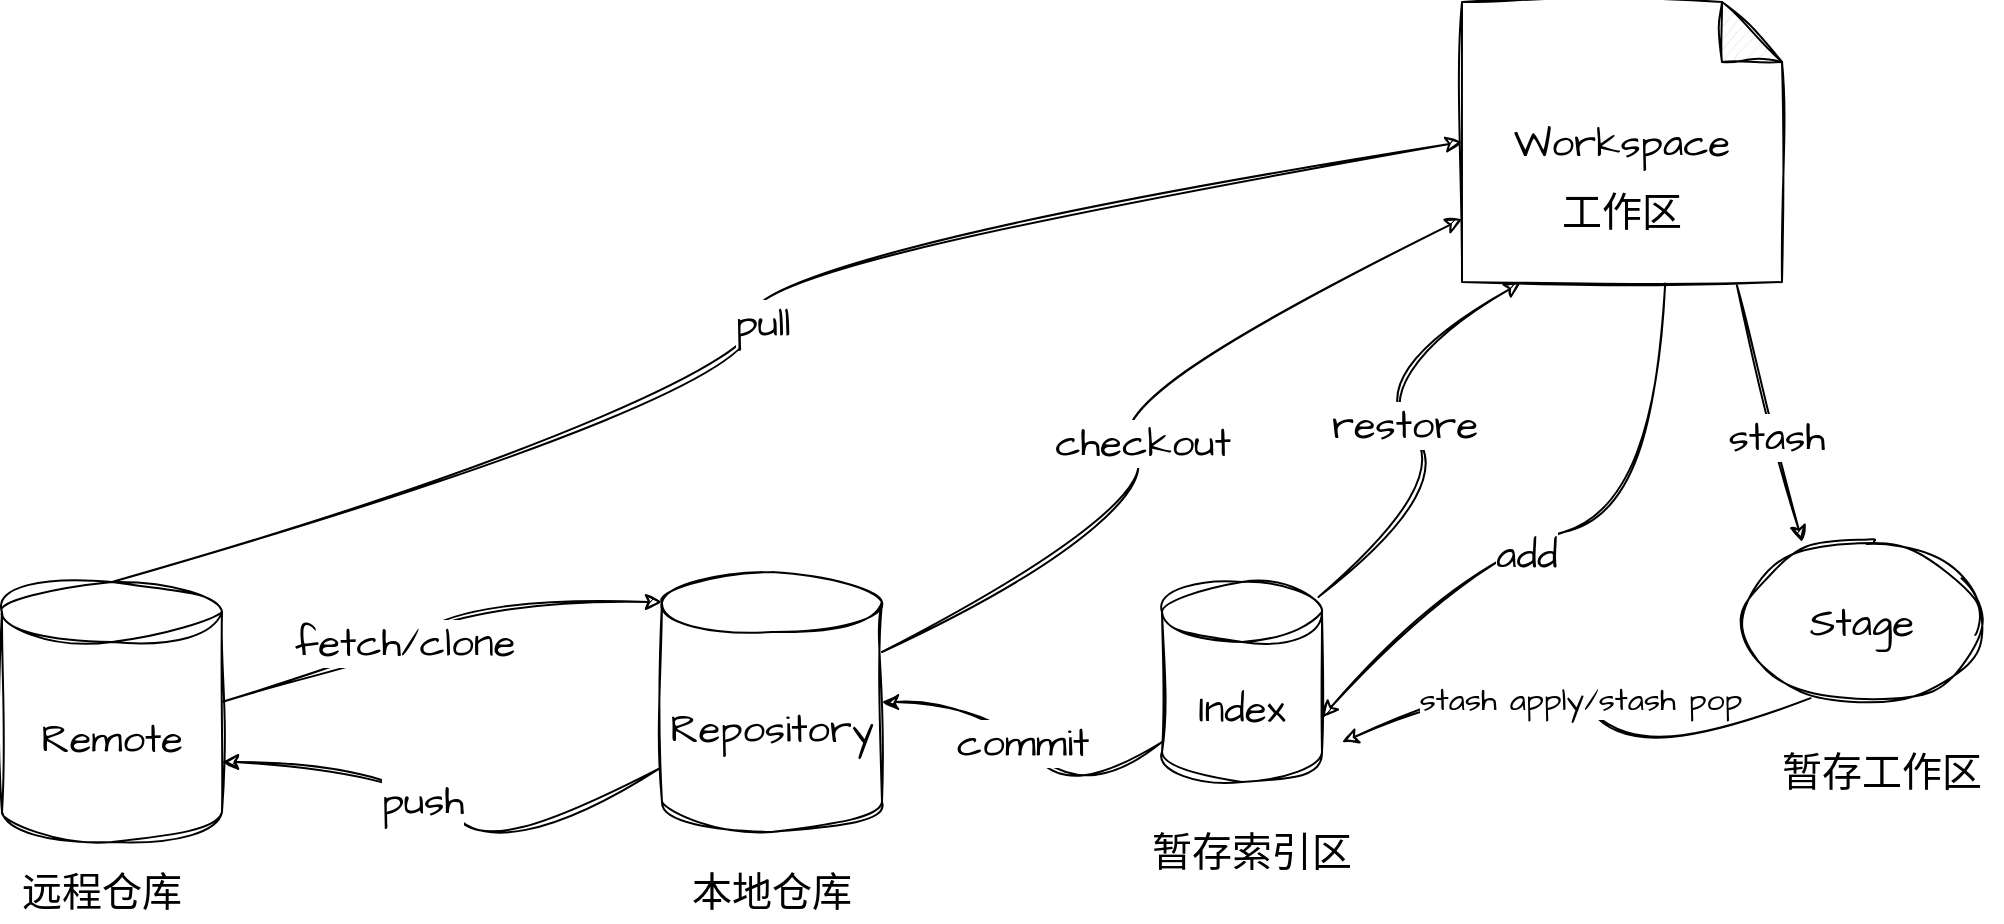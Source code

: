 <mxfile>
    <diagram id="Z5890iHaOlJqOxT_fTK_" name="Page-1">
        <mxGraphModel dx="2839" dy="1265" grid="1" gridSize="10" guides="1" tooltips="1" connect="1" arrows="1" fold="1" page="1" pageScale="1" pageWidth="850" pageHeight="1100" math="0" shadow="0">
            <root>
                <mxCell id="0"/>
                <mxCell id="1" parent="0"/>
                <mxCell id="83" value="" style="group" vertex="1" connectable="0" parent="1">
                    <mxGeometry x="-780" y="40" width="1000" height="460" as="geometry"/>
                </mxCell>
                <mxCell id="2" value="Remote" style="shape=cylinder3;whiteSpace=wrap;html=1;boundedLbl=1;backgroundOutline=1;size=15;shadow=0;sketch=1;hachureGap=4;jiggle=2;curveFitting=1;fontFamily=Architects Daughter;fontSource=https%3A%2F%2Ffonts.googleapis.com%2Fcss%3Ffamily%3DArchitects%2BDaughter;fontSize=20;" vertex="1" parent="83">
                    <mxGeometry y="290" width="110" height="130" as="geometry"/>
                </mxCell>
                <mxCell id="3" value="Repository" style="shape=cylinder3;whiteSpace=wrap;html=1;boundedLbl=1;backgroundOutline=1;size=15;shadow=0;sketch=1;hachureGap=4;jiggle=2;curveFitting=1;fontFamily=Architects Daughter;fontSource=https%3A%2F%2Ffonts.googleapis.com%2Fcss%3Ffamily%3DArchitects%2BDaughter;fontSize=20;" vertex="1" parent="83">
                    <mxGeometry x="330" y="285" width="110" height="130" as="geometry"/>
                </mxCell>
                <mxCell id="4" value="Index" style="shape=cylinder3;whiteSpace=wrap;html=1;boundedLbl=1;backgroundOutline=1;size=15;shadow=0;sketch=1;hachureGap=4;jiggle=2;curveFitting=1;fontFamily=Architects Daughter;fontSource=https%3A%2F%2Ffonts.googleapis.com%2Fcss%3Ffamily%3DArchitects%2BDaughter;fontSize=20;" vertex="1" parent="83">
                    <mxGeometry x="580" y="290" width="80" height="100" as="geometry"/>
                </mxCell>
                <mxCell id="6" value="Stage" style="ellipse;whiteSpace=wrap;html=1;shadow=0;sketch=1;hachureGap=4;jiggle=2;curveFitting=1;fontFamily=Architects Daughter;fontSource=https%3A%2F%2Ffonts.googleapis.com%2Fcss%3Ffamily%3DArchitects%2BDaughter;fontSize=20;" vertex="1" parent="83">
                    <mxGeometry x="870" y="270" width="120" height="80" as="geometry"/>
                </mxCell>
                <mxCell id="7" value="Workspace" style="shape=note;whiteSpace=wrap;html=1;backgroundOutline=1;darkOpacity=0.05;shadow=0;sketch=1;hachureGap=4;jiggle=2;curveFitting=1;fontFamily=Architects Daughter;fontSource=https%3A%2F%2Ffonts.googleapis.com%2Fcss%3Ffamily%3DArchitects%2BDaughter;fontSize=20;" vertex="1" parent="83">
                    <mxGeometry x="730" width="160" height="140" as="geometry"/>
                </mxCell>
                <mxCell id="10" value="" style="curved=1;endArrow=classic;html=1;sketch=1;hachureGap=4;jiggle=2;curveFitting=1;fontFamily=Architects Daughter;fontSource=https%3A%2F%2Ffonts.googleapis.com%2Fcss%3Ffamily%3DArchitects%2BDaughter;fontSize=16;entryX=0;entryY=0.5;entryDx=0;entryDy=0;entryPerimeter=0;exitX=0.5;exitY=0;exitDx=0;exitDy=0;exitPerimeter=0;" edge="1" parent="83" source="2" target="7">
                    <mxGeometry width="50" height="50" relative="1" as="geometry">
                        <mxPoint x="340" y="190" as="sourcePoint"/>
                        <mxPoint x="390" y="140" as="targetPoint"/>
                        <Array as="points">
                            <mxPoint x="390" y="190"/>
                            <mxPoint x="360" y="130"/>
                        </Array>
                    </mxGeometry>
                </mxCell>
                <mxCell id="11" value="pull" style="edgeLabel;html=1;align=center;verticalAlign=middle;resizable=0;points=[];fontSize=20;fontFamily=Architects Daughter;" vertex="1" connectable="0" parent="10">
                    <mxGeometry x="-0.1" y="23" relative="1" as="geometry">
                        <mxPoint x="13" y="-35" as="offset"/>
                    </mxGeometry>
                </mxCell>
                <mxCell id="13" value="" style="curved=1;endArrow=classic;html=1;sketch=1;hachureGap=4;jiggle=2;curveFitting=1;fontFamily=Architects Daughter;fontSource=https%3A%2F%2Ffonts.googleapis.com%2Fcss%3Ffamily%3DArchitects%2BDaughter;fontSize=16;entryX=0;entryY=0;entryDx=0;entryDy=15;entryPerimeter=0;" edge="1" parent="83" target="3">
                    <mxGeometry width="50" height="50" relative="1" as="geometry">
                        <mxPoint x="110" y="350" as="sourcePoint"/>
                        <mxPoint x="210" y="290" as="targetPoint"/>
                        <Array as="points">
                            <mxPoint x="190" y="330"/>
                            <mxPoint x="230" y="300"/>
                        </Array>
                    </mxGeometry>
                </mxCell>
                <mxCell id="68" value="fetch/clone" style="edgeLabel;html=1;align=center;verticalAlign=middle;resizable=0;points=[];fontSize=20;fontFamily=Architects Daughter;" vertex="1" connectable="0" parent="13">
                    <mxGeometry x="0.739" relative="1" as="geometry">
                        <mxPoint x="-99" y="20" as="offset"/>
                    </mxGeometry>
                </mxCell>
                <mxCell id="27" value="" style="curved=1;endArrow=classic;html=1;sketch=1;hachureGap=4;jiggle=2;curveFitting=1;fontFamily=Architects Daughter;fontSource=https%3A%2F%2Ffonts.googleapis.com%2Fcss%3Ffamily%3DArchitects%2BDaughter;fontSize=16;exitX=-0.009;exitY=0.754;exitDx=0;exitDy=0;exitPerimeter=0;entryX=1;entryY=0;entryDx=0;entryDy=90;entryPerimeter=0;" edge="1" parent="83" source="3" target="2">
                    <mxGeometry width="50" height="50" relative="1" as="geometry">
                        <mxPoint x="200" y="430" as="sourcePoint"/>
                        <mxPoint x="250" y="380" as="targetPoint"/>
                        <Array as="points">
                            <mxPoint x="250" y="430"/>
                            <mxPoint x="200" y="380"/>
                        </Array>
                    </mxGeometry>
                </mxCell>
                <mxCell id="69" value="push" style="edgeLabel;html=1;align=center;verticalAlign=middle;resizable=0;points=[];fontSize=20;fontFamily=Architects Daughter;" vertex="1" connectable="0" parent="27">
                    <mxGeometry x="-0.761" relative="1" as="geometry">
                        <mxPoint x="-93" as="offset"/>
                    </mxGeometry>
                </mxCell>
                <mxCell id="31" value="" style="curved=1;endArrow=classic;html=1;sketch=1;hachureGap=4;jiggle=2;curveFitting=1;fontFamily=Architects Daughter;fontSource=https%3A%2F%2Ffonts.googleapis.com%2Fcss%3Ffamily%3DArchitects%2BDaughter;fontSize=16;entryX=1;entryY=0.5;entryDx=0;entryDy=0;entryPerimeter=0;" edge="1" parent="83" source="4" target="3">
                    <mxGeometry width="50" height="50" relative="1" as="geometry">
                        <mxPoint x="490" y="400" as="sourcePoint"/>
                        <mxPoint x="540" y="350" as="targetPoint"/>
                        <Array as="points">
                            <mxPoint x="540" y="400"/>
                            <mxPoint x="490" y="350"/>
                        </Array>
                    </mxGeometry>
                </mxCell>
                <mxCell id="67" value="commit" style="edgeLabel;html=1;align=center;verticalAlign=middle;resizable=0;points=[];fontSize=20;fontFamily=Architects Daughter;" vertex="1" connectable="0" parent="31">
                    <mxGeometry x="-0.203" y="-1" relative="1" as="geometry">
                        <mxPoint x="-18" y="-17" as="offset"/>
                    </mxGeometry>
                </mxCell>
                <mxCell id="60" value="" style="curved=1;endArrow=classic;html=1;sketch=1;hachureGap=4;jiggle=2;curveFitting=1;fontFamily=Architects Daughter;fontSource=https%3A%2F%2Ffonts.googleapis.com%2Fcss%3Ffamily%3DArchitects%2BDaughter;fontSize=16;entryX=1;entryY=0;entryDx=0;entryDy=67.5;entryPerimeter=0;exitX=0.635;exitY=1.005;exitDx=0;exitDy=0;exitPerimeter=0;" edge="1" parent="83" source="7" target="4">
                    <mxGeometry width="50" height="50" relative="1" as="geometry">
                        <mxPoint x="770" y="290" as="sourcePoint"/>
                        <mxPoint x="820" y="240" as="targetPoint"/>
                        <Array as="points">
                            <mxPoint x="832" y="250"/>
                            <mxPoint x="730" y="280"/>
                        </Array>
                    </mxGeometry>
                </mxCell>
                <mxCell id="61" value="add" style="edgeLabel;html=1;align=center;verticalAlign=middle;resizable=0;points=[];fontSize=20;fontFamily=Architects Daughter;" vertex="1" connectable="0" parent="60">
                    <mxGeometry x="0.146" y="5" relative="1" as="geometry">
                        <mxPoint as="offset"/>
                    </mxGeometry>
                </mxCell>
                <mxCell id="63" value="" style="endArrow=classic;html=1;sketch=1;hachureGap=4;jiggle=2;curveFitting=1;fontFamily=Architects Daughter;fontSource=https%3A%2F%2Ffonts.googleapis.com%2Fcss%3Ffamily%3DArchitects%2BDaughter;fontSize=16;entryX=0.25;entryY=0;entryDx=0;entryDy=0;entryPerimeter=0;exitX=0.859;exitY=1.012;exitDx=0;exitDy=0;exitPerimeter=0;" edge="1" parent="83" source="7" target="6">
                    <mxGeometry width="50" height="50" relative="1" as="geometry">
                        <mxPoint x="710" y="180" as="sourcePoint"/>
                        <mxPoint x="760" y="130" as="targetPoint"/>
                    </mxGeometry>
                </mxCell>
                <mxCell id="64" value="stash" style="edgeLabel;html=1;align=center;verticalAlign=middle;resizable=0;points=[];fontSize=20;fontFamily=Architects Daughter;" vertex="1" connectable="0" parent="63">
                    <mxGeometry x="0.166" relative="1" as="geometry">
                        <mxPoint as="offset"/>
                    </mxGeometry>
                </mxCell>
                <mxCell id="66" value="stash apply/stash pop" style="curved=1;endArrow=classic;html=1;sketch=1;hachureGap=4;jiggle=2;curveFitting=1;fontFamily=Architects Daughter;fontSource=https%3A%2F%2Ffonts.googleapis.com%2Fcss%3Ffamily%3DArchitects%2BDaughter;fontSize=16;exitX=0.286;exitY=0.976;exitDx=0;exitDy=0;exitPerimeter=0;" edge="1" parent="83" source="6">
                    <mxGeometry width="50" height="50" relative="1" as="geometry">
                        <mxPoint x="770" y="380" as="sourcePoint"/>
                        <mxPoint x="670" y="370" as="targetPoint"/>
                        <Array as="points">
                            <mxPoint x="820" y="380"/>
                            <mxPoint x="770" y="330"/>
                        </Array>
                    </mxGeometry>
                </mxCell>
                <mxCell id="72" value="远程仓库" style="text;html=1;strokeColor=none;fillColor=none;align=center;verticalAlign=middle;whiteSpace=wrap;rounded=0;shadow=0;sketch=1;hachureGap=4;jiggle=2;curveFitting=1;fontFamily=Architects Daughter;fontSource=https%3A%2F%2Ffonts.googleapis.com%2Fcss%3Ffamily%3DArchitects%2BDaughter;fontSize=20;" vertex="1" parent="83">
                    <mxGeometry y="430" width="100" height="30" as="geometry"/>
                </mxCell>
                <mxCell id="73" value="本地仓库" style="text;html=1;strokeColor=none;fillColor=none;align=center;verticalAlign=middle;whiteSpace=wrap;rounded=0;shadow=0;sketch=1;hachureGap=4;jiggle=2;curveFitting=1;fontFamily=Architects Daughter;fontSource=https%3A%2F%2Ffonts.googleapis.com%2Fcss%3Ffamily%3DArchitects%2BDaughter;fontSize=20;" vertex="1" parent="83">
                    <mxGeometry x="335" y="430" width="100" height="30" as="geometry"/>
                </mxCell>
                <mxCell id="74" value="暂存索引区" style="text;html=1;strokeColor=none;fillColor=none;align=center;verticalAlign=middle;whiteSpace=wrap;rounded=0;shadow=0;sketch=1;hachureGap=4;jiggle=2;curveFitting=1;fontFamily=Architects Daughter;fontSource=https%3A%2F%2Ffonts.googleapis.com%2Fcss%3Ffamily%3DArchitects%2BDaughter;fontSize=20;" vertex="1" parent="83">
                    <mxGeometry x="570" y="410" width="110" height="30" as="geometry"/>
                </mxCell>
                <mxCell id="75" value="工作区" style="text;html=1;strokeColor=none;fillColor=none;align=center;verticalAlign=middle;whiteSpace=wrap;rounded=0;shadow=0;sketch=1;hachureGap=4;jiggle=2;curveFitting=1;fontFamily=Architects Daughter;fontSource=https%3A%2F%2Ffonts.googleapis.com%2Fcss%3Ffamily%3DArchitects%2BDaughter;fontSize=20;" vertex="1" parent="83">
                    <mxGeometry x="760" y="90" width="100" height="30" as="geometry"/>
                </mxCell>
                <mxCell id="76" value="暂存工作区" style="text;html=1;strokeColor=none;fillColor=none;align=center;verticalAlign=middle;whiteSpace=wrap;rounded=0;shadow=0;sketch=1;hachureGap=4;jiggle=2;curveFitting=1;fontFamily=Architects Daughter;fontSource=https%3A%2F%2Ffonts.googleapis.com%2Fcss%3Ffamily%3DArchitects%2BDaughter;fontSize=20;" vertex="1" parent="83">
                    <mxGeometry x="880" y="370" width="120" height="30" as="geometry"/>
                </mxCell>
                <mxCell id="79" value="" style="curved=1;endArrow=classic;html=1;sketch=1;hachureGap=4;jiggle=2;curveFitting=1;fontFamily=Architects Daughter;fontSource=https%3A%2F%2Ffonts.googleapis.com%2Fcss%3Ffamily%3DArchitects%2BDaughter;fontSize=16;exitX=1;exitY=0;exitDx=0;exitDy=40;exitPerimeter=0;" edge="1" parent="83" source="3" target="7">
                    <mxGeometry width="50" height="50" relative="1" as="geometry">
                        <mxPoint x="540" y="250" as="sourcePoint"/>
                        <mxPoint x="590" y="200" as="targetPoint"/>
                        <Array as="points">
                            <mxPoint x="590" y="250"/>
                            <mxPoint x="540" y="200"/>
                        </Array>
                    </mxGeometry>
                </mxCell>
                <mxCell id="80" value="checkout" style="edgeLabel;html=1;align=center;verticalAlign=middle;resizable=0;points=[];fontSize=20;fontFamily=Architects Daughter;" vertex="1" connectable="0" parent="79">
                    <mxGeometry x="-0.37" y="10" relative="1" as="geometry">
                        <mxPoint x="8" y="-33" as="offset"/>
                    </mxGeometry>
                </mxCell>
                <mxCell id="81" value="" style="curved=1;endArrow=classic;html=1;sketch=1;hachureGap=4;jiggle=2;curveFitting=1;fontFamily=Architects Daughter;fontSource=https%3A%2F%2Ffonts.googleapis.com%2Fcss%3Ffamily%3DArchitects%2BDaughter;fontSize=16;exitX=0.978;exitY=0.075;exitDx=0;exitDy=0;exitPerimeter=0;entryX=0.184;entryY=1;entryDx=0;entryDy=0;entryPerimeter=0;" edge="1" parent="83" source="4" target="7">
                    <mxGeometry width="50" height="50" relative="1" as="geometry">
                        <mxPoint x="680" y="240" as="sourcePoint"/>
                        <mxPoint x="730" y="190" as="targetPoint"/>
                        <Array as="points">
                            <mxPoint x="730" y="240"/>
                            <mxPoint x="680" y="190"/>
                        </Array>
                    </mxGeometry>
                </mxCell>
                <mxCell id="82" value="restore" style="edgeLabel;html=1;align=center;verticalAlign=middle;resizable=0;points=[];fontSize=20;fontFamily=Architects Daughter;" vertex="1" connectable="0" parent="81">
                    <mxGeometry x="0.734" y="-5" relative="1" as="geometry">
                        <mxPoint x="-33" y="48" as="offset"/>
                    </mxGeometry>
                </mxCell>
            </root>
        </mxGraphModel>
    </diagram>
</mxfile>